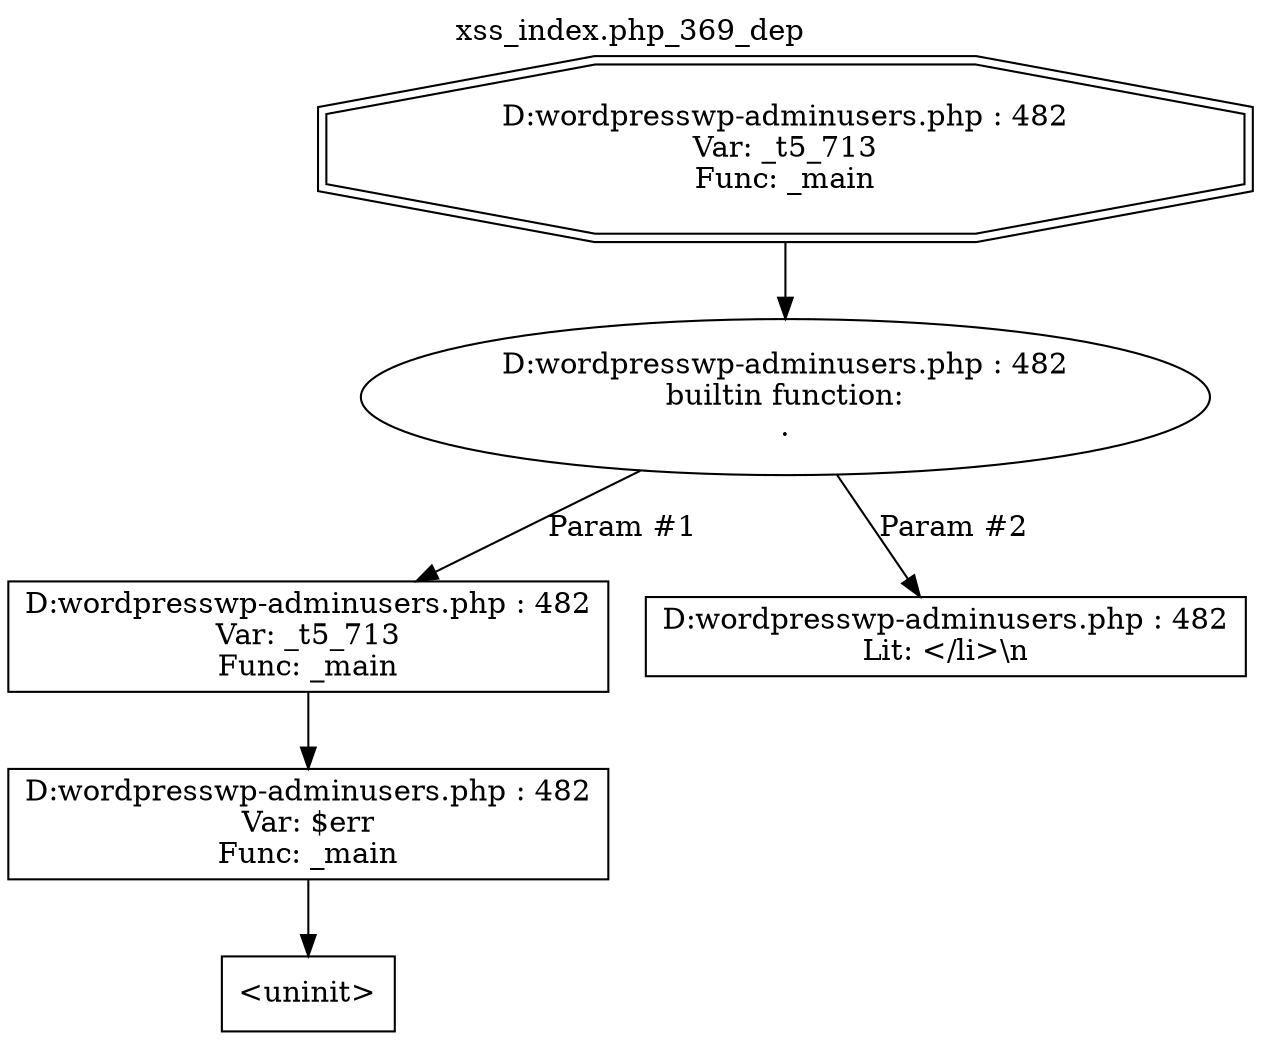 digraph cfg {
  label="xss_index.php_369_dep";
  labelloc=t;
  n1 [shape=doubleoctagon, label="D:\wordpress\wp-admin\users.php : 482\nVar: _t5_713\nFunc: _main\n"];
  n2 [shape=ellipse, label="D:\wordpress\wp-admin\users.php : 482\nbuiltin function:\n.\n"];
  n3 [shape=box, label="D:\wordpress\wp-admin\users.php : 482\nVar: _t5_713\nFunc: _main\n"];
  n4 [shape=box, label="D:\wordpress\wp-admin\users.php : 482\nVar: $err\nFunc: _main\n"];
  n5 [shape=box, label="<uninit>"];
  n6 [shape=box, label="D:\wordpress\wp-admin\users.php : 482\nLit: </li>\\n\n"];
  n1 -> n2;
  n4 -> n5;
  n3 -> n4;
  n2 -> n3[label="Param #1"];
  n2 -> n6[label="Param #2"];
}
